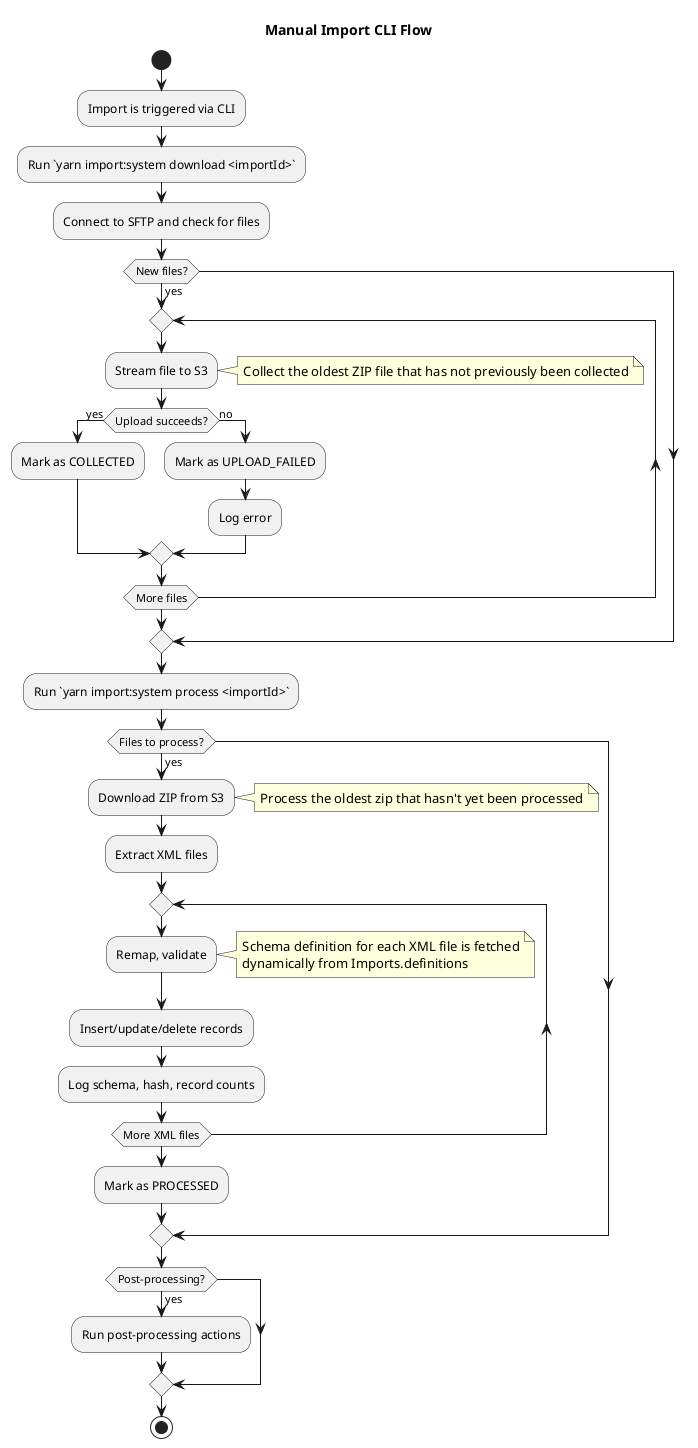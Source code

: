 @startuml

title Manual Import CLI Flow
!pragma useVerticalIf on

start

:Import is triggered via CLI;
:Run `yarn import:system download <importId>`;
:Connect to SFTP and check for files;

if (New files?) then (yes)
  repeat
    :Stream file to S3;
  note right
    Collect the oldest ZIP file that has not previously been collected
  end note
    if (Upload succeeds?) then (yes)
      :Mark as COLLECTED;
    else (no)
      :Mark as UPLOAD_FAILED;
      :Log error;
    endif
  repeat while (More files)
endif

:Run `yarn import:system process <importId>`;
if (Files to process?) then (yes)
  :Download ZIP from S3;
  note right
    Process the oldest zip that hasn't yet been processed
  end note
  :Extract XML files;

  repeat
    :Remap, validate;
  note right
    Schema definition for each XML file is fetched
    dynamically from Imports.definitions
  end note
    :Insert/update/delete records;
    :Log schema, hash, record counts;
  repeat while (More XML files)
  :Mark as PROCESSED;
endif

if (Post-processing?) then (yes)
  :Run post-processing actions;
endif

stop
@enduml
